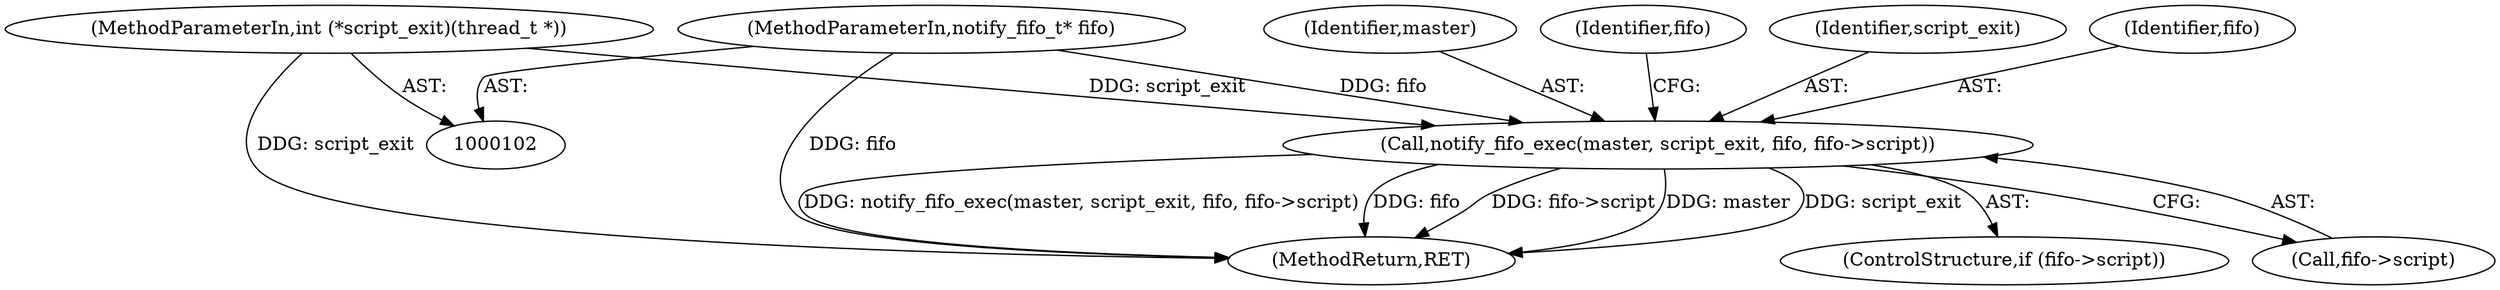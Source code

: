 digraph "0_keepalived_04f2d32871bb3b11d7dc024039952f2fe2750306_10@pointer" {
"1000165" [label="(Call,notify_fifo_exec(master, script_exit, fifo, fifo->script))"];
"1000104" [label="(MethodParameterIn,int (*script_exit)(thread_t *))"];
"1000103" [label="(MethodParameterIn,notify_fifo_t* fifo)"];
"1000229" [label="(MethodReturn,RET)"];
"1000161" [label="(ControlStructure,if (fifo->script))"];
"1000166" [label="(Identifier,master)"];
"1000176" [label="(Identifier,fifo)"];
"1000104" [label="(MethodParameterIn,int (*script_exit)(thread_t *))"];
"1000103" [label="(MethodParameterIn,notify_fifo_t* fifo)"];
"1000167" [label="(Identifier,script_exit)"];
"1000168" [label="(Identifier,fifo)"];
"1000169" [label="(Call,fifo->script)"];
"1000165" [label="(Call,notify_fifo_exec(master, script_exit, fifo, fifo->script))"];
"1000165" -> "1000161"  [label="AST: "];
"1000165" -> "1000169"  [label="CFG: "];
"1000166" -> "1000165"  [label="AST: "];
"1000167" -> "1000165"  [label="AST: "];
"1000168" -> "1000165"  [label="AST: "];
"1000169" -> "1000165"  [label="AST: "];
"1000176" -> "1000165"  [label="CFG: "];
"1000165" -> "1000229"  [label="DDG: fifo"];
"1000165" -> "1000229"  [label="DDG: fifo->script"];
"1000165" -> "1000229"  [label="DDG: master"];
"1000165" -> "1000229"  [label="DDG: script_exit"];
"1000165" -> "1000229"  [label="DDG: notify_fifo_exec(master, script_exit, fifo, fifo->script)"];
"1000104" -> "1000165"  [label="DDG: script_exit"];
"1000103" -> "1000165"  [label="DDG: fifo"];
"1000104" -> "1000102"  [label="AST: "];
"1000104" -> "1000229"  [label="DDG: script_exit"];
"1000103" -> "1000102"  [label="AST: "];
"1000103" -> "1000229"  [label="DDG: fifo"];
}
